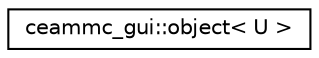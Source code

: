digraph "Graphical Class Hierarchy"
{
  edge [fontname="Helvetica",fontsize="10",labelfontname="Helvetica",labelfontsize="10"];
  node [fontname="Helvetica",fontsize="10",shape=record];
  rankdir="LR";
  Node1 [label="ceammc_gui::object\< U \>",height=0.2,width=0.4,color="black", fillcolor="white", style="filled",URL="$classceammc__gui_1_1object.html",tooltip="The class for GUI objects. Provides basic functionality with CICM Wrapper. "];
}
